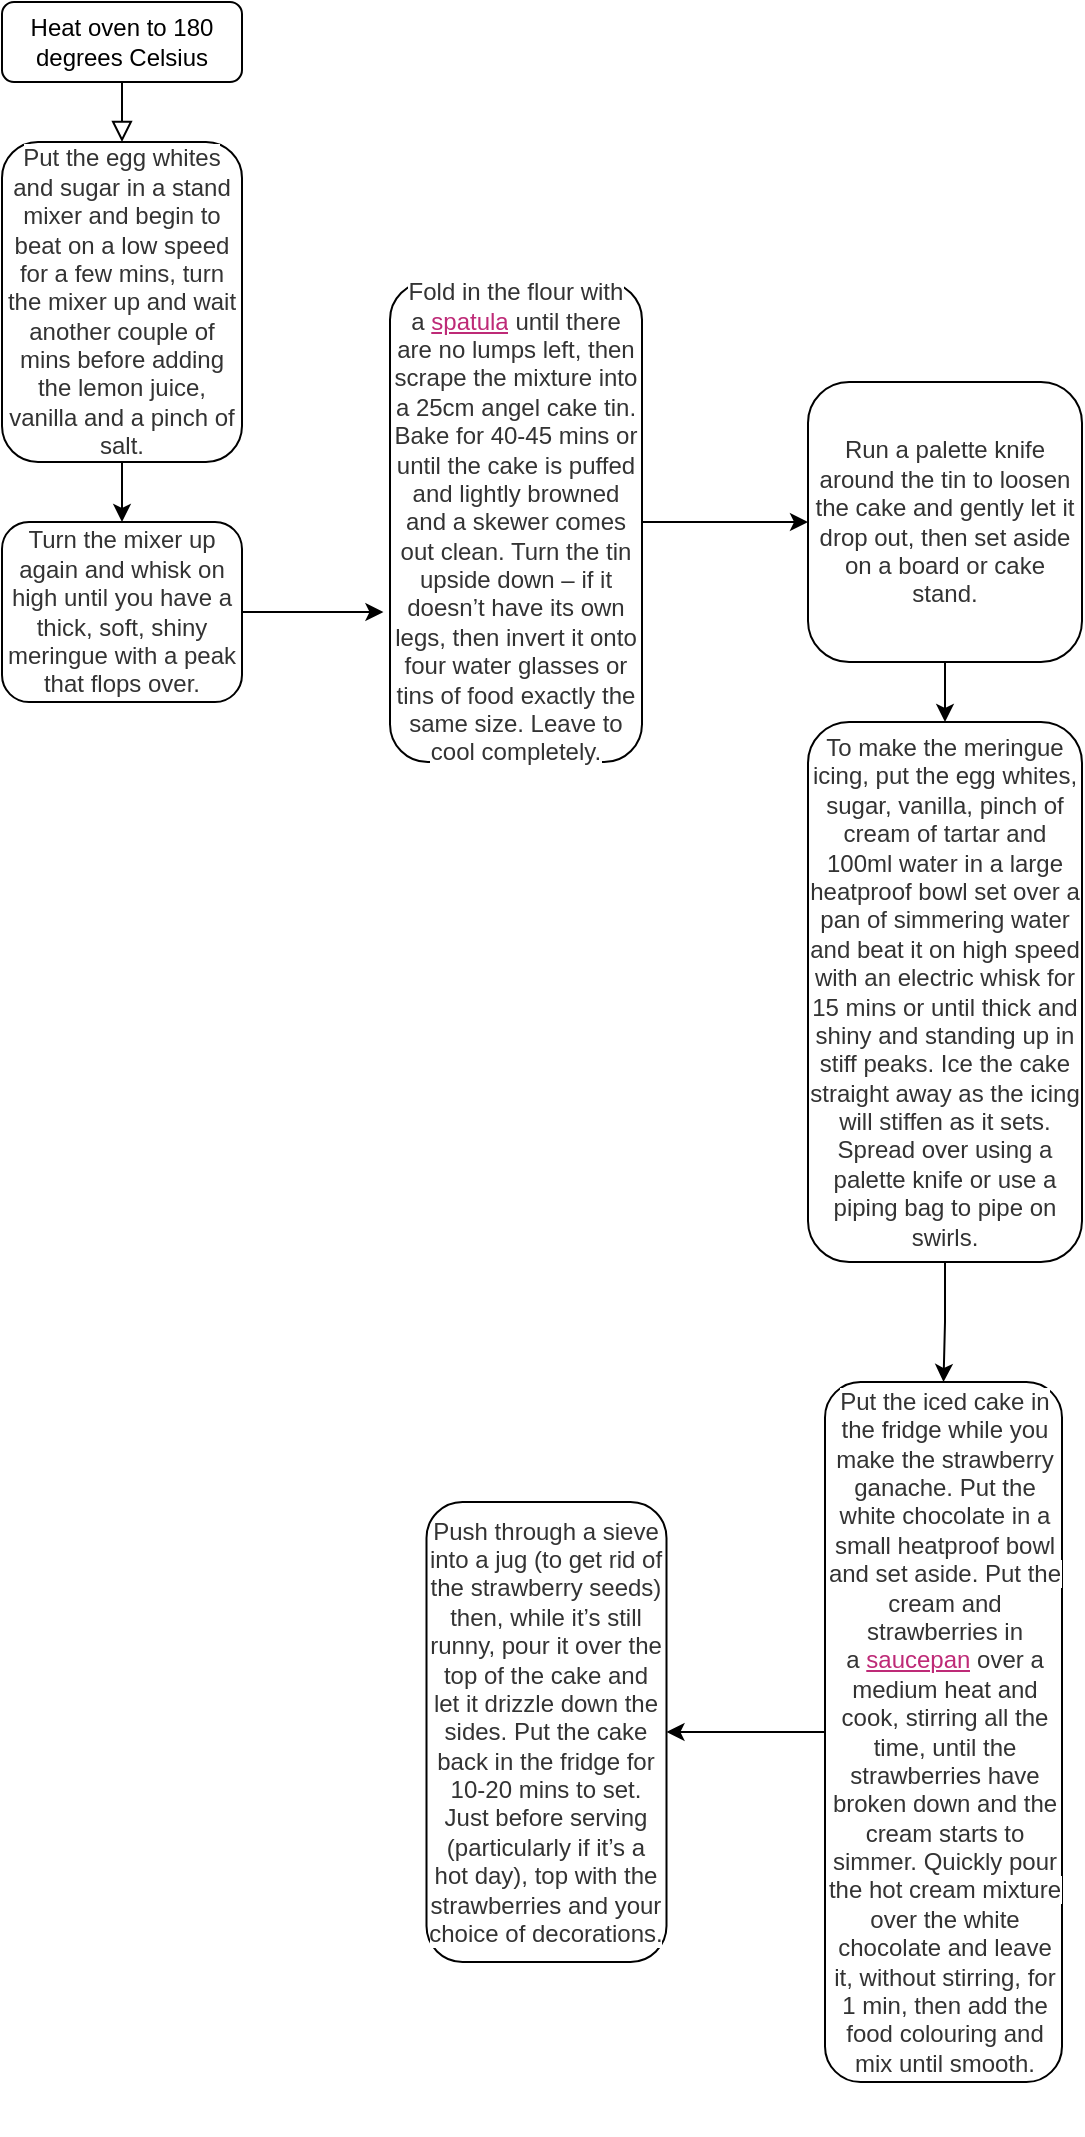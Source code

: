 <mxfile version="15.0.6" type="github">
  <diagram id="C5RBs43oDa-KdzZeNtuy" name="Page-1">
    <mxGraphModel dx="868" dy="482" grid="1" gridSize="10" guides="1" tooltips="1" connect="1" arrows="1" fold="1" page="1" pageScale="1" pageWidth="827" pageHeight="1169" math="0" shadow="0">
      <root>
        <mxCell id="WIyWlLk6GJQsqaUBKTNV-0" />
        <mxCell id="WIyWlLk6GJQsqaUBKTNV-1" parent="WIyWlLk6GJQsqaUBKTNV-0" />
        <mxCell id="WIyWlLk6GJQsqaUBKTNV-2" value="" style="rounded=0;html=1;jettySize=auto;orthogonalLoop=1;fontSize=11;endArrow=block;endFill=0;endSize=8;strokeWidth=1;shadow=0;labelBackgroundColor=none;edgeStyle=orthogonalEdgeStyle;entryX=0.5;entryY=0;entryDx=0;entryDy=0;" parent="WIyWlLk6GJQsqaUBKTNV-1" source="WIyWlLk6GJQsqaUBKTNV-3" target="JigtjAPMeTJQKbHJ6mod-0" edge="1">
          <mxGeometry relative="1" as="geometry">
            <mxPoint x="110" y="280" as="targetPoint" />
            <Array as="points" />
          </mxGeometry>
        </mxCell>
        <mxCell id="WIyWlLk6GJQsqaUBKTNV-3" value="Heat oven to 180 degrees Celsius" style="rounded=1;whiteSpace=wrap;html=1;fontSize=12;glass=0;strokeWidth=1;shadow=0;" parent="WIyWlLk6GJQsqaUBKTNV-1" vertex="1">
          <mxGeometry x="160" y="80" width="120" height="40" as="geometry" />
        </mxCell>
        <mxCell id="JigtjAPMeTJQKbHJ6mod-0" value="&#xa;&#xa;&lt;span style=&quot;color: rgb(51, 51, 51); font-size: 12px; font-style: normal; font-weight: 400; letter-spacing: normal; text-align: left; text-indent: 0px; text-transform: none; word-spacing: 0px; background-color: rgb(255, 255, 255); display: inline; float: none;&quot;&gt;Put the egg whites and sugar in a stand mixer and begin to beat on a low speed for a few mins, turn the mixer up and wait another couple of mins before adding the lemon juice, vanilla and a pinch of salt.&lt;/span&gt;&#xa;&#xa;" style="rounded=1;whiteSpace=wrap;html=1;fontSize=12;" vertex="1" parent="WIyWlLk6GJQsqaUBKTNV-1">
          <mxGeometry x="160" y="150" width="120" height="160" as="geometry" />
        </mxCell>
        <mxCell id="JigtjAPMeTJQKbHJ6mod-1" value="&#xa;&#xa;&lt;span style=&quot;color: rgb(51, 51, 51); font-size: 12px; font-style: normal; font-weight: 400; letter-spacing: normal; text-align: left; text-indent: 0px; text-transform: none; word-spacing: 0px; background-color: rgb(255, 255, 255); display: inline; float: none;&quot;&gt;Turn the mixer up again and whisk on high until you have a thick, soft, shiny meringue with a peak that flops over.&lt;/span&gt;&#xa;&#xa;" style="rounded=1;whiteSpace=wrap;html=1;fontSize=12;" vertex="1" parent="WIyWlLk6GJQsqaUBKTNV-1">
          <mxGeometry x="160" y="340" width="120" height="90" as="geometry" />
        </mxCell>
        <mxCell id="JigtjAPMeTJQKbHJ6mod-2" value="" style="endArrow=classic;html=1;fontSize=12;exitX=0.5;exitY=1;exitDx=0;exitDy=0;entryX=0.5;entryY=0;entryDx=0;entryDy=0;" edge="1" parent="WIyWlLk6GJQsqaUBKTNV-1" source="JigtjAPMeTJQKbHJ6mod-0" target="JigtjAPMeTJQKbHJ6mod-1">
          <mxGeometry width="50" height="50" relative="1" as="geometry">
            <mxPoint x="220" y="360" as="sourcePoint" />
            <mxPoint x="270" y="310" as="targetPoint" />
            <Array as="points">
              <mxPoint x="220" y="330" />
            </Array>
          </mxGeometry>
        </mxCell>
        <mxCell id="JigtjAPMeTJQKbHJ6mod-3" value="" style="endArrow=classic;html=1;fontSize=12;" edge="1" parent="WIyWlLk6GJQsqaUBKTNV-1" source="JigtjAPMeTJQKbHJ6mod-1">
          <mxGeometry width="50" height="50" relative="1" as="geometry">
            <mxPoint x="280" y="435" as="sourcePoint" />
            <mxPoint x="350.711" y="385" as="targetPoint" />
          </mxGeometry>
        </mxCell>
        <mxCell id="JigtjAPMeTJQKbHJ6mod-6" value="" style="edgeStyle=orthogonalEdgeStyle;rounded=0;orthogonalLoop=1;jettySize=auto;html=1;fontSize=12;" edge="1" parent="WIyWlLk6GJQsqaUBKTNV-1" source="JigtjAPMeTJQKbHJ6mod-4" target="JigtjAPMeTJQKbHJ6mod-5">
          <mxGeometry relative="1" as="geometry" />
        </mxCell>
        <mxCell id="JigtjAPMeTJQKbHJ6mod-4" value="&#xa;&#xa;&lt;span style=&quot;color: rgb(51, 51, 51); font-size: 12px; font-style: normal; font-weight: 400; letter-spacing: normal; text-align: left; text-indent: 0px; text-transform: none; word-spacing: 0px; background-color: rgb(255, 255, 255); display: inline; float: none;&quot;&gt;Fold in the flour with a&lt;span style=&quot;font-size: 12px;&quot;&gt;&amp;nbsp;&lt;/span&gt;&lt;/span&gt;&lt;a href=&quot;https://www.bbcgoodfood.com/content/test-best-spatulas&quot; style=&quot;box-sizing: inherit; background-color: rgb(255, 255, 255); color: rgb(190, 42, 119); text-decoration: underline; font-weight: 400; cursor: pointer; transition: all 0.1s linear 0s; font-size: 12px; font-style: normal; letter-spacing: normal; text-align: left; text-indent: 0px; text-transform: none; word-spacing: 0px;&quot;&gt;spatula&lt;/a&gt;&lt;span style=&quot;color: rgb(51, 51, 51); font-size: 12px; font-style: normal; font-weight: 400; letter-spacing: normal; text-align: left; text-indent: 0px; text-transform: none; word-spacing: 0px; background-color: rgb(255, 255, 255); display: inline; float: none;&quot;&gt;&lt;span style=&quot;font-size: 12px;&quot;&gt;&amp;nbsp;&lt;/span&gt;until there are no lumps left, then scrape the mixture into a 25cm angel cake tin. Bake for 40-45 mins or until the cake is puffed and lightly browned and a skewer comes out clean. Turn the tin upside down – if it doesn’t have its own legs, then invert it onto four water glasses or tins of food exactly the same size. Leave to cool completely.&lt;/span&gt;&#xa;&#xa;" style="rounded=1;whiteSpace=wrap;html=1;fontSize=12;" vertex="1" parent="WIyWlLk6GJQsqaUBKTNV-1">
          <mxGeometry x="354" y="220" width="126" height="240" as="geometry" />
        </mxCell>
        <mxCell id="JigtjAPMeTJQKbHJ6mod-8" value="" style="edgeStyle=orthogonalEdgeStyle;rounded=0;orthogonalLoop=1;jettySize=auto;html=1;fontSize=12;" edge="1" parent="WIyWlLk6GJQsqaUBKTNV-1" source="JigtjAPMeTJQKbHJ6mod-5" target="JigtjAPMeTJQKbHJ6mod-7">
          <mxGeometry relative="1" as="geometry" />
        </mxCell>
        <mxCell id="JigtjAPMeTJQKbHJ6mod-5" value="&#xa;&#xa;&lt;span style=&quot;color: rgb(51, 51, 51); font-size: 12px; font-style: normal; font-weight: 400; letter-spacing: normal; text-align: left; text-indent: 0px; text-transform: none; word-spacing: 0px; background-color: rgb(255, 255, 255); display: inline; float: none;&quot;&gt;Run a palette knife around the tin to loosen the cake and gently let it drop out, then set aside on a board or cake stand.&lt;/span&gt;&#xa;&#xa;" style="whiteSpace=wrap;html=1;rounded=1;fontSize=12;" vertex="1" parent="WIyWlLk6GJQsqaUBKTNV-1">
          <mxGeometry x="563" y="270" width="137" height="140" as="geometry" />
        </mxCell>
        <mxCell id="JigtjAPMeTJQKbHJ6mod-10" value="" style="edgeStyle=orthogonalEdgeStyle;rounded=0;orthogonalLoop=1;jettySize=auto;html=1;fontSize=12;" edge="1" parent="WIyWlLk6GJQsqaUBKTNV-1" source="JigtjAPMeTJQKbHJ6mod-7" target="JigtjAPMeTJQKbHJ6mod-9">
          <mxGeometry relative="1" as="geometry" />
        </mxCell>
        <mxCell id="JigtjAPMeTJQKbHJ6mod-7" value="&lt;span style=&quot;color: rgb(51 , 51 , 51) ; font-family: , &amp;#34;helvetica neue&amp;#34; , &amp;#34;helvetica&amp;#34; , &amp;#34;arial&amp;#34; , sans-serif ; text-align: left ; background-color: rgb(255 , 255 , 255)&quot;&gt;To make the meringue icing, put the egg whites, sugar, vanilla, pinch of cream of tartar and 100ml water in a large heatproof bowl set over a pan of simmering water and beat it on high speed with an electric whisk for 15 mins or until thick and shiny and standing up in stiff peaks. Ice the cake straight away as the icing will stiffen as it sets. Spread over using a palette knife or use a piping bag to pipe on swirls.&lt;/span&gt;" style="whiteSpace=wrap;html=1;rounded=1;fontSize=12;" vertex="1" parent="WIyWlLk6GJQsqaUBKTNV-1">
          <mxGeometry x="563" y="440" width="137" height="270" as="geometry" />
        </mxCell>
        <mxCell id="JigtjAPMeTJQKbHJ6mod-12" value="" style="edgeStyle=orthogonalEdgeStyle;rounded=0;orthogonalLoop=1;jettySize=auto;html=1;fontSize=12;" edge="1" parent="WIyWlLk6GJQsqaUBKTNV-1" source="JigtjAPMeTJQKbHJ6mod-9" target="JigtjAPMeTJQKbHJ6mod-11">
          <mxGeometry relative="1" as="geometry" />
        </mxCell>
        <mxCell id="JigtjAPMeTJQKbHJ6mod-9" value="&#xa;&#xa;&lt;span style=&quot;color: rgb(51, 51, 51); font-size: 12px; font-style: normal; font-weight: 400; letter-spacing: normal; text-align: left; text-indent: 0px; text-transform: none; word-spacing: 0px; background-color: rgb(255, 255, 255); display: inline; float: none;&quot;&gt;Put the iced cake in the fridge while you make the strawberry ganache. Put the white chocolate in a small heatproof bowl and set aside. Put the cream and strawberries in a&lt;span style=&quot;font-size: 12px;&quot;&gt;&amp;nbsp;&lt;/span&gt;&lt;/span&gt;&lt;a href=&quot;https://www.bbcgoodfood.com/content/five-best-saucepans&quot; style=&quot;box-sizing: inherit; background-color: rgb(255, 255, 255); color: rgb(190, 42, 119); text-decoration: underline; font-weight: 400; cursor: pointer; transition: all 0.1s linear 0s; font-size: 12px; font-style: normal; letter-spacing: normal; text-align: left; text-indent: 0px; text-transform: none; word-spacing: 0px;&quot;&gt;saucepan&lt;/a&gt;&lt;span style=&quot;color: rgb(51, 51, 51); font-size: 12px; font-style: normal; font-weight: 400; letter-spacing: normal; text-align: left; text-indent: 0px; text-transform: none; word-spacing: 0px; background-color: rgb(255, 255, 255); display: inline; float: none;&quot;&gt;&lt;span style=&quot;font-size: 12px;&quot;&gt;&amp;nbsp;&lt;/span&gt;over a medium heat and cook, stirring all the time, until the strawberries have broken down and the cream starts to simmer. Quickly pour the hot cream mixture over the white chocolate and leave it, without stirring, for 1 min, then add the food colouring and mix until smooth.&lt;/span&gt;&#xa;&#xa;" style="whiteSpace=wrap;html=1;rounded=1;fontSize=12;" vertex="1" parent="WIyWlLk6GJQsqaUBKTNV-1">
          <mxGeometry x="571.5" y="770" width="118.5" height="350" as="geometry" />
        </mxCell>
        <mxCell id="JigtjAPMeTJQKbHJ6mod-11" value="&#xa;&#xa;&lt;span style=&quot;color: rgb(51, 51, 51); font-size: 12px; font-style: normal; font-weight: 400; letter-spacing: normal; text-align: left; text-indent: 0px; text-transform: none; word-spacing: 0px; background-color: rgb(255, 255, 255); display: inline; float: none;&quot;&gt;Push through a sieve into a jug (to get rid of the strawberry seeds) then, while it’s still runny, pour it over the top of the cake and let it drizzle down the sides. Put the cake back in the fridge for 10-20 mins to set. Just before serving (particularly if it’s a hot day), top with the strawberries and your choice of decorations.&lt;/span&gt;&#xa;&#xa;" style="whiteSpace=wrap;html=1;rounded=1;fontSize=12;" vertex="1" parent="WIyWlLk6GJQsqaUBKTNV-1">
          <mxGeometry x="372.25" y="830" width="120" height="230" as="geometry" />
        </mxCell>
      </root>
    </mxGraphModel>
  </diagram>
</mxfile>
